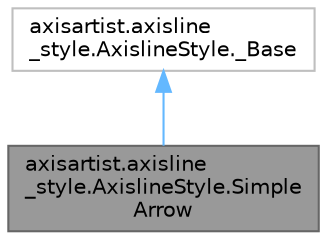 digraph "axisartist.axisline_style.AxislineStyle.SimpleArrow"
{
 // LATEX_PDF_SIZE
  bgcolor="transparent";
  edge [fontname=Helvetica,fontsize=10,labelfontname=Helvetica,labelfontsize=10];
  node [fontname=Helvetica,fontsize=10,shape=box,height=0.2,width=0.4];
  Node1 [id="Node000001",label="axisartist.axisline\l_style.AxislineStyle.Simple\lArrow",height=0.2,width=0.4,color="gray40", fillcolor="grey60", style="filled", fontcolor="black",tooltip=" "];
  Node2 -> Node1 [id="edge2_Node000001_Node000002",dir="back",color="steelblue1",style="solid",tooltip=" "];
  Node2 [id="Node000002",label="axisartist.axisline\l_style.AxislineStyle._Base",height=0.2,width=0.4,color="grey75", fillcolor="white", style="filled",URL="$d9/dfb/classaxisartist_1_1axisline__style_1_1AxislineStyle_1_1__Base.html",tooltip=" "];
}

